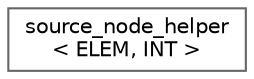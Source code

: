 digraph "类继承关系图"
{
 // LATEX_PDF_SIZE
  bgcolor="transparent";
  edge [fontname=Helvetica,fontsize=10,labelfontname=Helvetica,labelfontsize=10];
  node [fontname=Helvetica,fontsize=10,shape=box,height=0.2,width=0.4];
  rankdir="LR";
  Node0 [id="Node000000",label="source_node_helper\l\< ELEM, INT \>",height=0.2,width=0.4,color="grey40", fillcolor="white", style="filled",URL="$classsource__node__helper.html",tooltip=" "];
}
